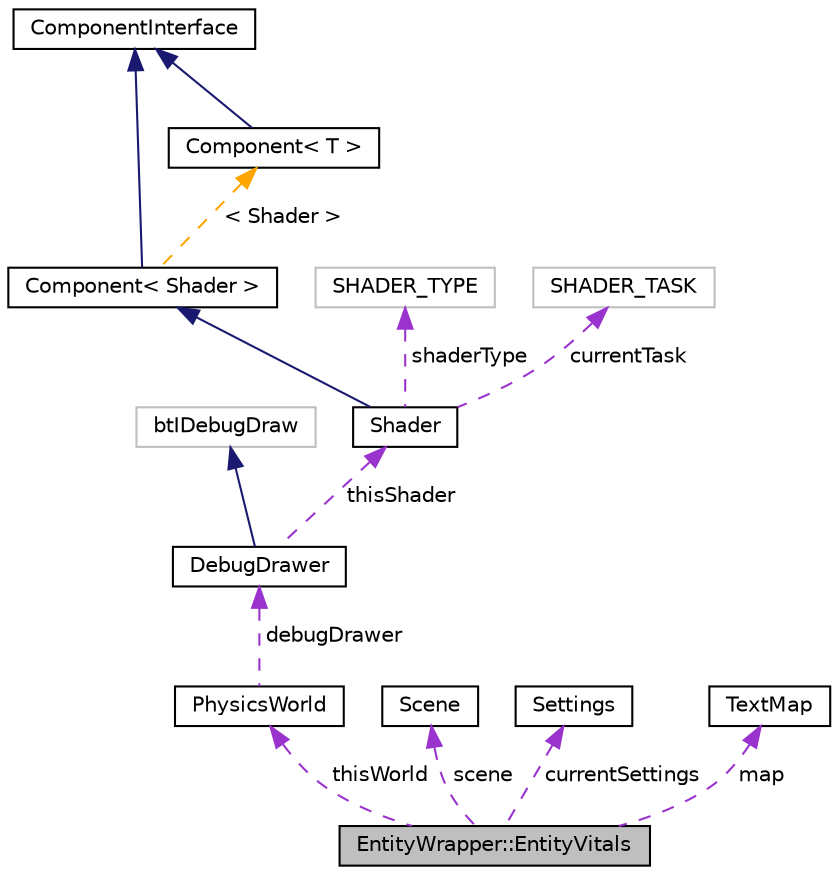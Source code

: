 digraph "EntityWrapper::EntityVitals"
{
 // INTERACTIVE_SVG=YES
 // LATEX_PDF_SIZE
  edge [fontname="Helvetica",fontsize="10",labelfontname="Helvetica",labelfontsize="10"];
  node [fontname="Helvetica",fontsize="10",shape=record];
  Node1 [label="EntityWrapper::EntityVitals",height=0.2,width=0.4,color="black", fillcolor="grey75", style="filled", fontcolor="black",tooltip=" "];
  Node2 -> Node1 [dir="back",color="darkorchid3",fontsize="10",style="dashed",label=" thisWorld" ,fontname="Helvetica"];
  Node2 [label="PhysicsWorld",height=0.2,width=0.4,color="black", fillcolor="white", style="filled",URL="$d5/d44/class_physics_world.html",tooltip=" "];
  Node3 -> Node2 [dir="back",color="darkorchid3",fontsize="10",style="dashed",label=" debugDrawer" ,fontname="Helvetica"];
  Node3 [label="DebugDrawer",height=0.2,width=0.4,color="black", fillcolor="white", style="filled",URL="$d1/da2/class_debug_drawer.html",tooltip=" "];
  Node4 -> Node3 [dir="back",color="midnightblue",fontsize="10",style="solid",fontname="Helvetica"];
  Node4 [label="btIDebugDraw",height=0.2,width=0.4,color="grey75", fillcolor="white", style="filled",tooltip=" "];
  Node5 -> Node3 [dir="back",color="darkorchid3",fontsize="10",style="dashed",label=" thisShader" ,fontname="Helvetica"];
  Node5 [label="Shader",height=0.2,width=0.4,color="black", fillcolor="white", style="filled",URL="$d1/d51/class_shader.html",tooltip=" "];
  Node6 -> Node5 [dir="back",color="midnightblue",fontsize="10",style="solid",fontname="Helvetica"];
  Node6 [label="Component\< Shader \>",height=0.2,width=0.4,color="black", fillcolor="white", style="filled",URL="$d2/d00/class_component.html",tooltip=" "];
  Node7 -> Node6 [dir="back",color="midnightblue",fontsize="10",style="solid",fontname="Helvetica"];
  Node7 [label="ComponentInterface",height=0.2,width=0.4,color="black", fillcolor="white", style="filled",URL="$d5/d79/class_component_interface.html",tooltip=" "];
  Node8 -> Node6 [dir="back",color="orange",fontsize="10",style="dashed",label=" \< Shader \>" ,fontname="Helvetica"];
  Node8 [label="Component\< T \>",height=0.2,width=0.4,color="black", fillcolor="white", style="filled",URL="$d2/d00/class_component.html",tooltip=" "];
  Node7 -> Node8 [dir="back",color="midnightblue",fontsize="10",style="solid",fontname="Helvetica"];
  Node9 -> Node5 [dir="back",color="darkorchid3",fontsize="10",style="dashed",label=" shaderType" ,fontname="Helvetica"];
  Node9 [label="SHADER_TYPE",height=0.2,width=0.4,color="grey75", fillcolor="white", style="filled",tooltip=" "];
  Node10 -> Node5 [dir="back",color="darkorchid3",fontsize="10",style="dashed",label=" currentTask" ,fontname="Helvetica"];
  Node10 [label="SHADER_TASK",height=0.2,width=0.4,color="grey75", fillcolor="white", style="filled",tooltip=" "];
  Node11 -> Node1 [dir="back",color="darkorchid3",fontsize="10",style="dashed",label=" scene" ,fontname="Helvetica"];
  Node11 [label="Scene",height=0.2,width=0.4,color="black", fillcolor="white", style="filled",URL="$d6/db5/class_scene.html",tooltip=" "];
  Node12 -> Node1 [dir="back",color="darkorchid3",fontsize="10",style="dashed",label=" currentSettings" ,fontname="Helvetica"];
  Node12 [label="Settings",height=0.2,width=0.4,color="black", fillcolor="white", style="filled",URL="$db/d2b/class_settings.html",tooltip=" "];
  Node13 -> Node1 [dir="back",color="darkorchid3",fontsize="10",style="dashed",label=" map" ,fontname="Helvetica"];
  Node13 [label="TextMap",height=0.2,width=0.4,color="black", fillcolor="white", style="filled",URL="$db/d74/class_text_map.html",tooltip=" "];
}
